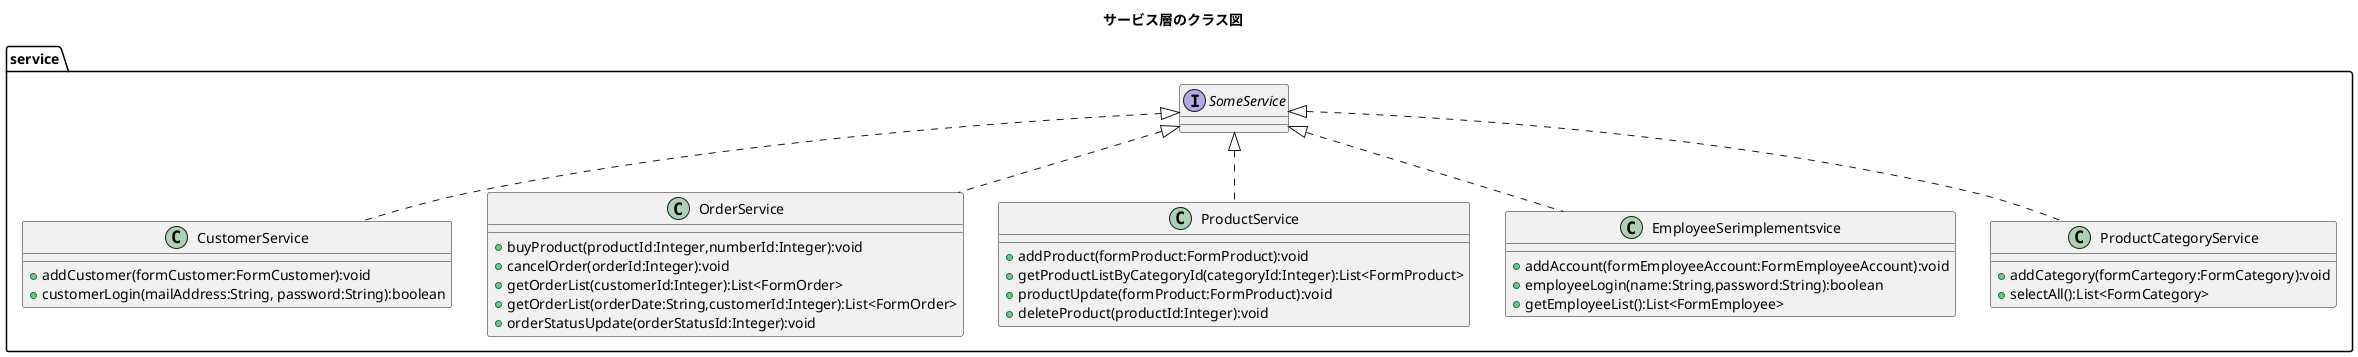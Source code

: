 @startuml
title サービス層のクラス図
package service{
	class CustomerService implements SomeService{
		+ addCustomer(formCustomer:FormCustomer):void
		+ customerLogin(mailAddress:String, password:String):boolean
	}
	
	class OrderService implements SomeService{
		+ buyProduct(productId:Integer,numberId:Integer):void
		+ cancelOrder(orderId:Integer):void
		+ getOrderList(customerId:Integer):List<FormOrder>
		+ getOrderList(orderDate:String,customerId:Integer):List<FormOrder>
		+ orderStatusUpdate(orderStatusId:Integer):void
	}
	
	class ProductService implements SomeService{
		+ addProduct(formProduct:FormProduct):void
		+ getProductListByCategoryId(categoryId:Integer):List<FormProduct>
		+ productUpdate(formProduct:FormProduct):void
		+ deleteProduct(productId:Integer):void
	}


	class EmployeeSerimplementsvice implements SomeService{
		+ addAccount(formEmployeeAccount:FormEmployeeAccount):void
		+ employeeLogin(name:String,password:String):boolean
		+ getEmployeeList():List<FormEmployee>
	}
	
	class ProductCategoryService implements SomeService{
		+ addCategory(formCartegory:FormCategory):void
		+ selectAll():List<FormCategory>
	}	
}



@enduml